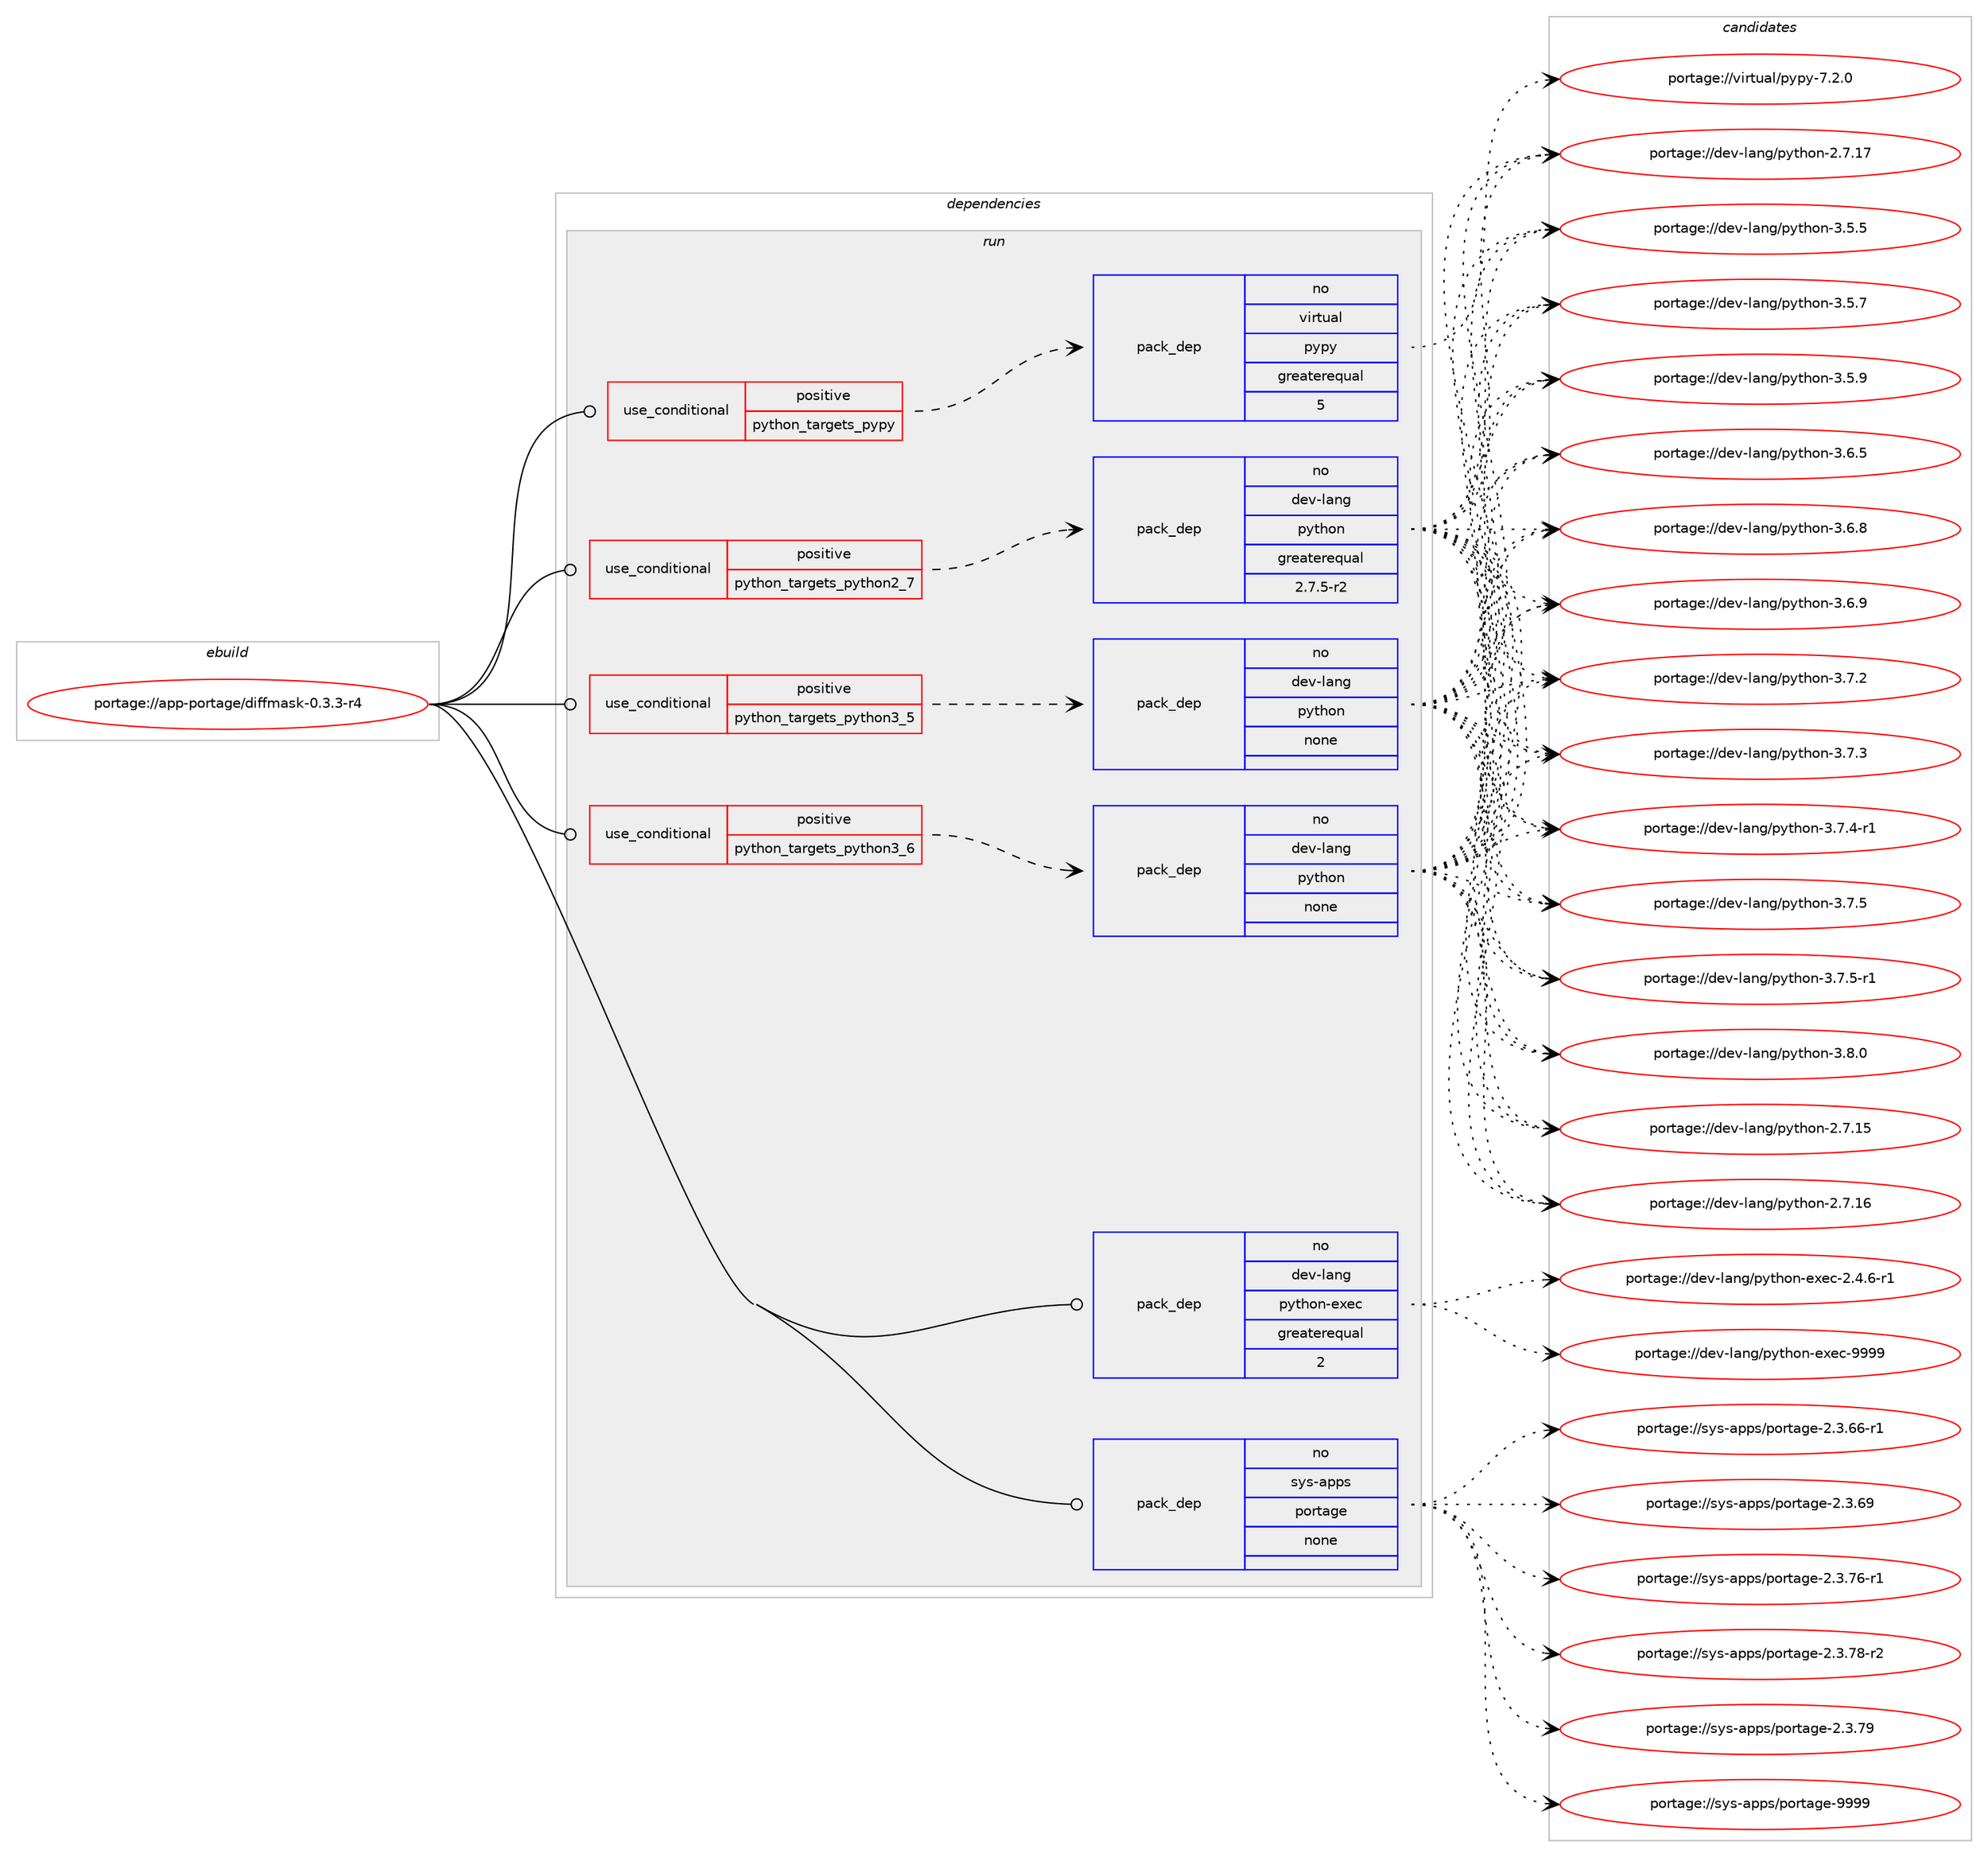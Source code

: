 digraph prolog {

# *************
# Graph options
# *************

newrank=true;
concentrate=true;
compound=true;
graph [rankdir=LR,fontname=Helvetica,fontsize=10,ranksep=1.5];#, ranksep=2.5, nodesep=0.2];
edge  [arrowhead=vee];
node  [fontname=Helvetica,fontsize=10];

# **********
# The ebuild
# **********

subgraph cluster_leftcol {
color=gray;
rank=same;
label=<<i>ebuild</i>>;
id [label="portage://app-portage/diffmask-0.3.3-r4", color=red, width=4, href="../app-portage/diffmask-0.3.3-r4.svg"];
}

# ****************
# The dependencies
# ****************

subgraph cluster_midcol {
color=gray;
label=<<i>dependencies</i>>;
subgraph cluster_compile {
fillcolor="#eeeeee";
style=filled;
label=<<i>compile</i>>;
}
subgraph cluster_compileandrun {
fillcolor="#eeeeee";
style=filled;
label=<<i>compile and run</i>>;
}
subgraph cluster_run {
fillcolor="#eeeeee";
style=filled;
label=<<i>run</i>>;
subgraph cond9844 {
dependency40471 [label=<<TABLE BORDER="0" CELLBORDER="1" CELLSPACING="0" CELLPADDING="4"><TR><TD ROWSPAN="3" CELLPADDING="10">use_conditional</TD></TR><TR><TD>positive</TD></TR><TR><TD>python_targets_pypy</TD></TR></TABLE>>, shape=none, color=red];
subgraph pack29947 {
dependency40472 [label=<<TABLE BORDER="0" CELLBORDER="1" CELLSPACING="0" CELLPADDING="4" WIDTH="220"><TR><TD ROWSPAN="6" CELLPADDING="30">pack_dep</TD></TR><TR><TD WIDTH="110">no</TD></TR><TR><TD>virtual</TD></TR><TR><TD>pypy</TD></TR><TR><TD>greaterequal</TD></TR><TR><TD>5</TD></TR></TABLE>>, shape=none, color=blue];
}
dependency40471:e -> dependency40472:w [weight=20,style="dashed",arrowhead="vee"];
}
id:e -> dependency40471:w [weight=20,style="solid",arrowhead="odot"];
subgraph cond9845 {
dependency40473 [label=<<TABLE BORDER="0" CELLBORDER="1" CELLSPACING="0" CELLPADDING="4"><TR><TD ROWSPAN="3" CELLPADDING="10">use_conditional</TD></TR><TR><TD>positive</TD></TR><TR><TD>python_targets_python2_7</TD></TR></TABLE>>, shape=none, color=red];
subgraph pack29948 {
dependency40474 [label=<<TABLE BORDER="0" CELLBORDER="1" CELLSPACING="0" CELLPADDING="4" WIDTH="220"><TR><TD ROWSPAN="6" CELLPADDING="30">pack_dep</TD></TR><TR><TD WIDTH="110">no</TD></TR><TR><TD>dev-lang</TD></TR><TR><TD>python</TD></TR><TR><TD>greaterequal</TD></TR><TR><TD>2.7.5-r2</TD></TR></TABLE>>, shape=none, color=blue];
}
dependency40473:e -> dependency40474:w [weight=20,style="dashed",arrowhead="vee"];
}
id:e -> dependency40473:w [weight=20,style="solid",arrowhead="odot"];
subgraph cond9846 {
dependency40475 [label=<<TABLE BORDER="0" CELLBORDER="1" CELLSPACING="0" CELLPADDING="4"><TR><TD ROWSPAN="3" CELLPADDING="10">use_conditional</TD></TR><TR><TD>positive</TD></TR><TR><TD>python_targets_python3_5</TD></TR></TABLE>>, shape=none, color=red];
subgraph pack29949 {
dependency40476 [label=<<TABLE BORDER="0" CELLBORDER="1" CELLSPACING="0" CELLPADDING="4" WIDTH="220"><TR><TD ROWSPAN="6" CELLPADDING="30">pack_dep</TD></TR><TR><TD WIDTH="110">no</TD></TR><TR><TD>dev-lang</TD></TR><TR><TD>python</TD></TR><TR><TD>none</TD></TR><TR><TD></TD></TR></TABLE>>, shape=none, color=blue];
}
dependency40475:e -> dependency40476:w [weight=20,style="dashed",arrowhead="vee"];
}
id:e -> dependency40475:w [weight=20,style="solid",arrowhead="odot"];
subgraph cond9847 {
dependency40477 [label=<<TABLE BORDER="0" CELLBORDER="1" CELLSPACING="0" CELLPADDING="4"><TR><TD ROWSPAN="3" CELLPADDING="10">use_conditional</TD></TR><TR><TD>positive</TD></TR><TR><TD>python_targets_python3_6</TD></TR></TABLE>>, shape=none, color=red];
subgraph pack29950 {
dependency40478 [label=<<TABLE BORDER="0" CELLBORDER="1" CELLSPACING="0" CELLPADDING="4" WIDTH="220"><TR><TD ROWSPAN="6" CELLPADDING="30">pack_dep</TD></TR><TR><TD WIDTH="110">no</TD></TR><TR><TD>dev-lang</TD></TR><TR><TD>python</TD></TR><TR><TD>none</TD></TR><TR><TD></TD></TR></TABLE>>, shape=none, color=blue];
}
dependency40477:e -> dependency40478:w [weight=20,style="dashed",arrowhead="vee"];
}
id:e -> dependency40477:w [weight=20,style="solid",arrowhead="odot"];
subgraph pack29951 {
dependency40479 [label=<<TABLE BORDER="0" CELLBORDER="1" CELLSPACING="0" CELLPADDING="4" WIDTH="220"><TR><TD ROWSPAN="6" CELLPADDING="30">pack_dep</TD></TR><TR><TD WIDTH="110">no</TD></TR><TR><TD>dev-lang</TD></TR><TR><TD>python-exec</TD></TR><TR><TD>greaterequal</TD></TR><TR><TD>2</TD></TR></TABLE>>, shape=none, color=blue];
}
id:e -> dependency40479:w [weight=20,style="solid",arrowhead="odot"];
subgraph pack29952 {
dependency40480 [label=<<TABLE BORDER="0" CELLBORDER="1" CELLSPACING="0" CELLPADDING="4" WIDTH="220"><TR><TD ROWSPAN="6" CELLPADDING="30">pack_dep</TD></TR><TR><TD WIDTH="110">no</TD></TR><TR><TD>sys-apps</TD></TR><TR><TD>portage</TD></TR><TR><TD>none</TD></TR><TR><TD></TD></TR></TABLE>>, shape=none, color=blue];
}
id:e -> dependency40480:w [weight=20,style="solid",arrowhead="odot"];
}
}

# **************
# The candidates
# **************

subgraph cluster_choices {
rank=same;
color=gray;
label=<<i>candidates</i>>;

subgraph choice29947 {
color=black;
nodesep=1;
choiceportage1181051141161179710847112121112121455546504648 [label="portage://virtual/pypy-7.2.0", color=red, width=4,href="../virtual/pypy-7.2.0.svg"];
dependency40472:e -> choiceportage1181051141161179710847112121112121455546504648:w [style=dotted,weight="100"];
}
subgraph choice29948 {
color=black;
nodesep=1;
choiceportage10010111845108971101034711212111610411111045504655464953 [label="portage://dev-lang/python-2.7.15", color=red, width=4,href="../dev-lang/python-2.7.15.svg"];
choiceportage10010111845108971101034711212111610411111045504655464954 [label="portage://dev-lang/python-2.7.16", color=red, width=4,href="../dev-lang/python-2.7.16.svg"];
choiceportage10010111845108971101034711212111610411111045504655464955 [label="portage://dev-lang/python-2.7.17", color=red, width=4,href="../dev-lang/python-2.7.17.svg"];
choiceportage100101118451089711010347112121116104111110455146534653 [label="portage://dev-lang/python-3.5.5", color=red, width=4,href="../dev-lang/python-3.5.5.svg"];
choiceportage100101118451089711010347112121116104111110455146534655 [label="portage://dev-lang/python-3.5.7", color=red, width=4,href="../dev-lang/python-3.5.7.svg"];
choiceportage100101118451089711010347112121116104111110455146534657 [label="portage://dev-lang/python-3.5.9", color=red, width=4,href="../dev-lang/python-3.5.9.svg"];
choiceportage100101118451089711010347112121116104111110455146544653 [label="portage://dev-lang/python-3.6.5", color=red, width=4,href="../dev-lang/python-3.6.5.svg"];
choiceportage100101118451089711010347112121116104111110455146544656 [label="portage://dev-lang/python-3.6.8", color=red, width=4,href="../dev-lang/python-3.6.8.svg"];
choiceportage100101118451089711010347112121116104111110455146544657 [label="portage://dev-lang/python-3.6.9", color=red, width=4,href="../dev-lang/python-3.6.9.svg"];
choiceportage100101118451089711010347112121116104111110455146554650 [label="portage://dev-lang/python-3.7.2", color=red, width=4,href="../dev-lang/python-3.7.2.svg"];
choiceportage100101118451089711010347112121116104111110455146554651 [label="portage://dev-lang/python-3.7.3", color=red, width=4,href="../dev-lang/python-3.7.3.svg"];
choiceportage1001011184510897110103471121211161041111104551465546524511449 [label="portage://dev-lang/python-3.7.4-r1", color=red, width=4,href="../dev-lang/python-3.7.4-r1.svg"];
choiceportage100101118451089711010347112121116104111110455146554653 [label="portage://dev-lang/python-3.7.5", color=red, width=4,href="../dev-lang/python-3.7.5.svg"];
choiceportage1001011184510897110103471121211161041111104551465546534511449 [label="portage://dev-lang/python-3.7.5-r1", color=red, width=4,href="../dev-lang/python-3.7.5-r1.svg"];
choiceportage100101118451089711010347112121116104111110455146564648 [label="portage://dev-lang/python-3.8.0", color=red, width=4,href="../dev-lang/python-3.8.0.svg"];
dependency40474:e -> choiceportage10010111845108971101034711212111610411111045504655464953:w [style=dotted,weight="100"];
dependency40474:e -> choiceportage10010111845108971101034711212111610411111045504655464954:w [style=dotted,weight="100"];
dependency40474:e -> choiceportage10010111845108971101034711212111610411111045504655464955:w [style=dotted,weight="100"];
dependency40474:e -> choiceportage100101118451089711010347112121116104111110455146534653:w [style=dotted,weight="100"];
dependency40474:e -> choiceportage100101118451089711010347112121116104111110455146534655:w [style=dotted,weight="100"];
dependency40474:e -> choiceportage100101118451089711010347112121116104111110455146534657:w [style=dotted,weight="100"];
dependency40474:e -> choiceportage100101118451089711010347112121116104111110455146544653:w [style=dotted,weight="100"];
dependency40474:e -> choiceportage100101118451089711010347112121116104111110455146544656:w [style=dotted,weight="100"];
dependency40474:e -> choiceportage100101118451089711010347112121116104111110455146544657:w [style=dotted,weight="100"];
dependency40474:e -> choiceportage100101118451089711010347112121116104111110455146554650:w [style=dotted,weight="100"];
dependency40474:e -> choiceportage100101118451089711010347112121116104111110455146554651:w [style=dotted,weight="100"];
dependency40474:e -> choiceportage1001011184510897110103471121211161041111104551465546524511449:w [style=dotted,weight="100"];
dependency40474:e -> choiceportage100101118451089711010347112121116104111110455146554653:w [style=dotted,weight="100"];
dependency40474:e -> choiceportage1001011184510897110103471121211161041111104551465546534511449:w [style=dotted,weight="100"];
dependency40474:e -> choiceportage100101118451089711010347112121116104111110455146564648:w [style=dotted,weight="100"];
}
subgraph choice29949 {
color=black;
nodesep=1;
choiceportage10010111845108971101034711212111610411111045504655464953 [label="portage://dev-lang/python-2.7.15", color=red, width=4,href="../dev-lang/python-2.7.15.svg"];
choiceportage10010111845108971101034711212111610411111045504655464954 [label="portage://dev-lang/python-2.7.16", color=red, width=4,href="../dev-lang/python-2.7.16.svg"];
choiceportage10010111845108971101034711212111610411111045504655464955 [label="portage://dev-lang/python-2.7.17", color=red, width=4,href="../dev-lang/python-2.7.17.svg"];
choiceportage100101118451089711010347112121116104111110455146534653 [label="portage://dev-lang/python-3.5.5", color=red, width=4,href="../dev-lang/python-3.5.5.svg"];
choiceportage100101118451089711010347112121116104111110455146534655 [label="portage://dev-lang/python-3.5.7", color=red, width=4,href="../dev-lang/python-3.5.7.svg"];
choiceportage100101118451089711010347112121116104111110455146534657 [label="portage://dev-lang/python-3.5.9", color=red, width=4,href="../dev-lang/python-3.5.9.svg"];
choiceportage100101118451089711010347112121116104111110455146544653 [label="portage://dev-lang/python-3.6.5", color=red, width=4,href="../dev-lang/python-3.6.5.svg"];
choiceportage100101118451089711010347112121116104111110455146544656 [label="portage://dev-lang/python-3.6.8", color=red, width=4,href="../dev-lang/python-3.6.8.svg"];
choiceportage100101118451089711010347112121116104111110455146544657 [label="portage://dev-lang/python-3.6.9", color=red, width=4,href="../dev-lang/python-3.6.9.svg"];
choiceportage100101118451089711010347112121116104111110455146554650 [label="portage://dev-lang/python-3.7.2", color=red, width=4,href="../dev-lang/python-3.7.2.svg"];
choiceportage100101118451089711010347112121116104111110455146554651 [label="portage://dev-lang/python-3.7.3", color=red, width=4,href="../dev-lang/python-3.7.3.svg"];
choiceportage1001011184510897110103471121211161041111104551465546524511449 [label="portage://dev-lang/python-3.7.4-r1", color=red, width=4,href="../dev-lang/python-3.7.4-r1.svg"];
choiceportage100101118451089711010347112121116104111110455146554653 [label="portage://dev-lang/python-3.7.5", color=red, width=4,href="../dev-lang/python-3.7.5.svg"];
choiceportage1001011184510897110103471121211161041111104551465546534511449 [label="portage://dev-lang/python-3.7.5-r1", color=red, width=4,href="../dev-lang/python-3.7.5-r1.svg"];
choiceportage100101118451089711010347112121116104111110455146564648 [label="portage://dev-lang/python-3.8.0", color=red, width=4,href="../dev-lang/python-3.8.0.svg"];
dependency40476:e -> choiceportage10010111845108971101034711212111610411111045504655464953:w [style=dotted,weight="100"];
dependency40476:e -> choiceportage10010111845108971101034711212111610411111045504655464954:w [style=dotted,weight="100"];
dependency40476:e -> choiceportage10010111845108971101034711212111610411111045504655464955:w [style=dotted,weight="100"];
dependency40476:e -> choiceportage100101118451089711010347112121116104111110455146534653:w [style=dotted,weight="100"];
dependency40476:e -> choiceportage100101118451089711010347112121116104111110455146534655:w [style=dotted,weight="100"];
dependency40476:e -> choiceportage100101118451089711010347112121116104111110455146534657:w [style=dotted,weight="100"];
dependency40476:e -> choiceportage100101118451089711010347112121116104111110455146544653:w [style=dotted,weight="100"];
dependency40476:e -> choiceportage100101118451089711010347112121116104111110455146544656:w [style=dotted,weight="100"];
dependency40476:e -> choiceportage100101118451089711010347112121116104111110455146544657:w [style=dotted,weight="100"];
dependency40476:e -> choiceportage100101118451089711010347112121116104111110455146554650:w [style=dotted,weight="100"];
dependency40476:e -> choiceportage100101118451089711010347112121116104111110455146554651:w [style=dotted,weight="100"];
dependency40476:e -> choiceportage1001011184510897110103471121211161041111104551465546524511449:w [style=dotted,weight="100"];
dependency40476:e -> choiceportage100101118451089711010347112121116104111110455146554653:w [style=dotted,weight="100"];
dependency40476:e -> choiceportage1001011184510897110103471121211161041111104551465546534511449:w [style=dotted,weight="100"];
dependency40476:e -> choiceportage100101118451089711010347112121116104111110455146564648:w [style=dotted,weight="100"];
}
subgraph choice29950 {
color=black;
nodesep=1;
choiceportage10010111845108971101034711212111610411111045504655464953 [label="portage://dev-lang/python-2.7.15", color=red, width=4,href="../dev-lang/python-2.7.15.svg"];
choiceportage10010111845108971101034711212111610411111045504655464954 [label="portage://dev-lang/python-2.7.16", color=red, width=4,href="../dev-lang/python-2.7.16.svg"];
choiceportage10010111845108971101034711212111610411111045504655464955 [label="portage://dev-lang/python-2.7.17", color=red, width=4,href="../dev-lang/python-2.7.17.svg"];
choiceportage100101118451089711010347112121116104111110455146534653 [label="portage://dev-lang/python-3.5.5", color=red, width=4,href="../dev-lang/python-3.5.5.svg"];
choiceportage100101118451089711010347112121116104111110455146534655 [label="portage://dev-lang/python-3.5.7", color=red, width=4,href="../dev-lang/python-3.5.7.svg"];
choiceportage100101118451089711010347112121116104111110455146534657 [label="portage://dev-lang/python-3.5.9", color=red, width=4,href="../dev-lang/python-3.5.9.svg"];
choiceportage100101118451089711010347112121116104111110455146544653 [label="portage://dev-lang/python-3.6.5", color=red, width=4,href="../dev-lang/python-3.6.5.svg"];
choiceportage100101118451089711010347112121116104111110455146544656 [label="portage://dev-lang/python-3.6.8", color=red, width=4,href="../dev-lang/python-3.6.8.svg"];
choiceportage100101118451089711010347112121116104111110455146544657 [label="portage://dev-lang/python-3.6.9", color=red, width=4,href="../dev-lang/python-3.6.9.svg"];
choiceportage100101118451089711010347112121116104111110455146554650 [label="portage://dev-lang/python-3.7.2", color=red, width=4,href="../dev-lang/python-3.7.2.svg"];
choiceportage100101118451089711010347112121116104111110455146554651 [label="portage://dev-lang/python-3.7.3", color=red, width=4,href="../dev-lang/python-3.7.3.svg"];
choiceportage1001011184510897110103471121211161041111104551465546524511449 [label="portage://dev-lang/python-3.7.4-r1", color=red, width=4,href="../dev-lang/python-3.7.4-r1.svg"];
choiceportage100101118451089711010347112121116104111110455146554653 [label="portage://dev-lang/python-3.7.5", color=red, width=4,href="../dev-lang/python-3.7.5.svg"];
choiceportage1001011184510897110103471121211161041111104551465546534511449 [label="portage://dev-lang/python-3.7.5-r1", color=red, width=4,href="../dev-lang/python-3.7.5-r1.svg"];
choiceportage100101118451089711010347112121116104111110455146564648 [label="portage://dev-lang/python-3.8.0", color=red, width=4,href="../dev-lang/python-3.8.0.svg"];
dependency40478:e -> choiceportage10010111845108971101034711212111610411111045504655464953:w [style=dotted,weight="100"];
dependency40478:e -> choiceportage10010111845108971101034711212111610411111045504655464954:w [style=dotted,weight="100"];
dependency40478:e -> choiceportage10010111845108971101034711212111610411111045504655464955:w [style=dotted,weight="100"];
dependency40478:e -> choiceportage100101118451089711010347112121116104111110455146534653:w [style=dotted,weight="100"];
dependency40478:e -> choiceportage100101118451089711010347112121116104111110455146534655:w [style=dotted,weight="100"];
dependency40478:e -> choiceportage100101118451089711010347112121116104111110455146534657:w [style=dotted,weight="100"];
dependency40478:e -> choiceportage100101118451089711010347112121116104111110455146544653:w [style=dotted,weight="100"];
dependency40478:e -> choiceportage100101118451089711010347112121116104111110455146544656:w [style=dotted,weight="100"];
dependency40478:e -> choiceportage100101118451089711010347112121116104111110455146544657:w [style=dotted,weight="100"];
dependency40478:e -> choiceportage100101118451089711010347112121116104111110455146554650:w [style=dotted,weight="100"];
dependency40478:e -> choiceportage100101118451089711010347112121116104111110455146554651:w [style=dotted,weight="100"];
dependency40478:e -> choiceportage1001011184510897110103471121211161041111104551465546524511449:w [style=dotted,weight="100"];
dependency40478:e -> choiceportage100101118451089711010347112121116104111110455146554653:w [style=dotted,weight="100"];
dependency40478:e -> choiceportage1001011184510897110103471121211161041111104551465546534511449:w [style=dotted,weight="100"];
dependency40478:e -> choiceportage100101118451089711010347112121116104111110455146564648:w [style=dotted,weight="100"];
}
subgraph choice29951 {
color=black;
nodesep=1;
choiceportage10010111845108971101034711212111610411111045101120101994550465246544511449 [label="portage://dev-lang/python-exec-2.4.6-r1", color=red, width=4,href="../dev-lang/python-exec-2.4.6-r1.svg"];
choiceportage10010111845108971101034711212111610411111045101120101994557575757 [label="portage://dev-lang/python-exec-9999", color=red, width=4,href="../dev-lang/python-exec-9999.svg"];
dependency40479:e -> choiceportage10010111845108971101034711212111610411111045101120101994550465246544511449:w [style=dotted,weight="100"];
dependency40479:e -> choiceportage10010111845108971101034711212111610411111045101120101994557575757:w [style=dotted,weight="100"];
}
subgraph choice29952 {
color=black;
nodesep=1;
choiceportage11512111545971121121154711211111411697103101455046514654544511449 [label="portage://sys-apps/portage-2.3.66-r1", color=red, width=4,href="../sys-apps/portage-2.3.66-r1.svg"];
choiceportage1151211154597112112115471121111141169710310145504651465457 [label="portage://sys-apps/portage-2.3.69", color=red, width=4,href="../sys-apps/portage-2.3.69.svg"];
choiceportage11512111545971121121154711211111411697103101455046514655544511449 [label="portage://sys-apps/portage-2.3.76-r1", color=red, width=4,href="../sys-apps/portage-2.3.76-r1.svg"];
choiceportage11512111545971121121154711211111411697103101455046514655564511450 [label="portage://sys-apps/portage-2.3.78-r2", color=red, width=4,href="../sys-apps/portage-2.3.78-r2.svg"];
choiceportage1151211154597112112115471121111141169710310145504651465557 [label="portage://sys-apps/portage-2.3.79", color=red, width=4,href="../sys-apps/portage-2.3.79.svg"];
choiceportage115121115459711211211547112111114116971031014557575757 [label="portage://sys-apps/portage-9999", color=red, width=4,href="../sys-apps/portage-9999.svg"];
dependency40480:e -> choiceportage11512111545971121121154711211111411697103101455046514654544511449:w [style=dotted,weight="100"];
dependency40480:e -> choiceportage1151211154597112112115471121111141169710310145504651465457:w [style=dotted,weight="100"];
dependency40480:e -> choiceportage11512111545971121121154711211111411697103101455046514655544511449:w [style=dotted,weight="100"];
dependency40480:e -> choiceportage11512111545971121121154711211111411697103101455046514655564511450:w [style=dotted,weight="100"];
dependency40480:e -> choiceportage1151211154597112112115471121111141169710310145504651465557:w [style=dotted,weight="100"];
dependency40480:e -> choiceportage115121115459711211211547112111114116971031014557575757:w [style=dotted,weight="100"];
}
}

}
